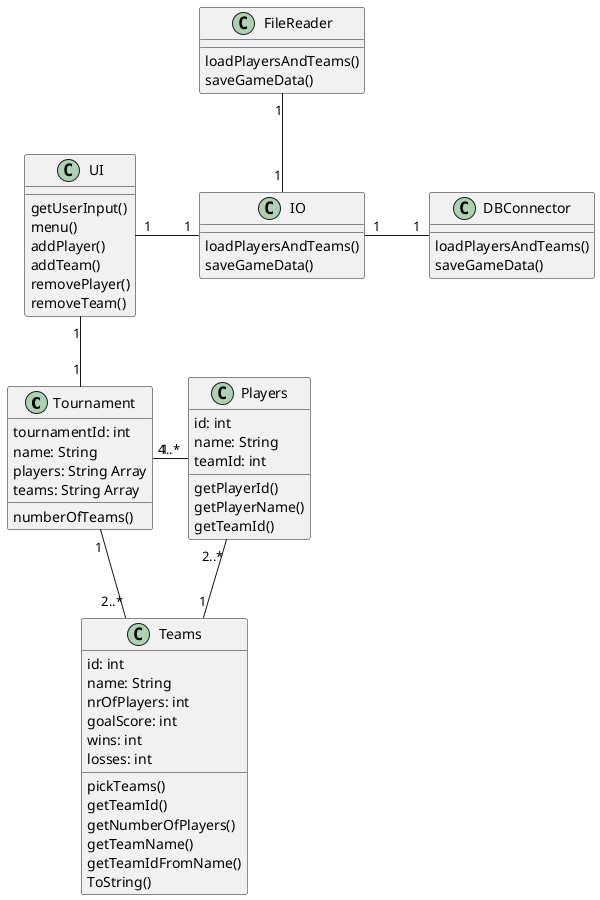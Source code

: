 @startuml
'https://plantuml.com/class-diagram

class Tournament {
tournamentId: int
name: String
players: String Array
teams: String Array
numberOfTeams()
}
class Players {
id: int
name: String
teamId: int
getPlayerId()
getPlayerName()
getTeamId()
}
class Teams {
id: int
name: String
nrOfPlayers: int
goalScore: int
wins: int
losses: int
pickTeams()
getTeamId()
getNumberOfPlayers()
getTeamName()
getTeamIdFromName()
ToString()
}
class IO {
loadPlayersAndTeams()
saveGameData()
}
class UI {
getUserInput()
menu()
addPlayer()
addTeam()
removePlayer()
removeTeam()
}
class DBConnector {
loadPlayersAndTeams()
saveGameData()
}
class FileReader {
loadPlayersAndTeams()
saveGameData()
}

Tournament "1"-down-"2..*" Teams
Tournament "1"-right-"4..*" Players
Teams "1"-up-"2..*" Players : \t
Tournament "1"-up-"1" UI
UI "1"-right-"1" IO : \t
IO "1"-right-"1" DBConnector : \t
IO "1"-up-"1" FileReader

@enduml